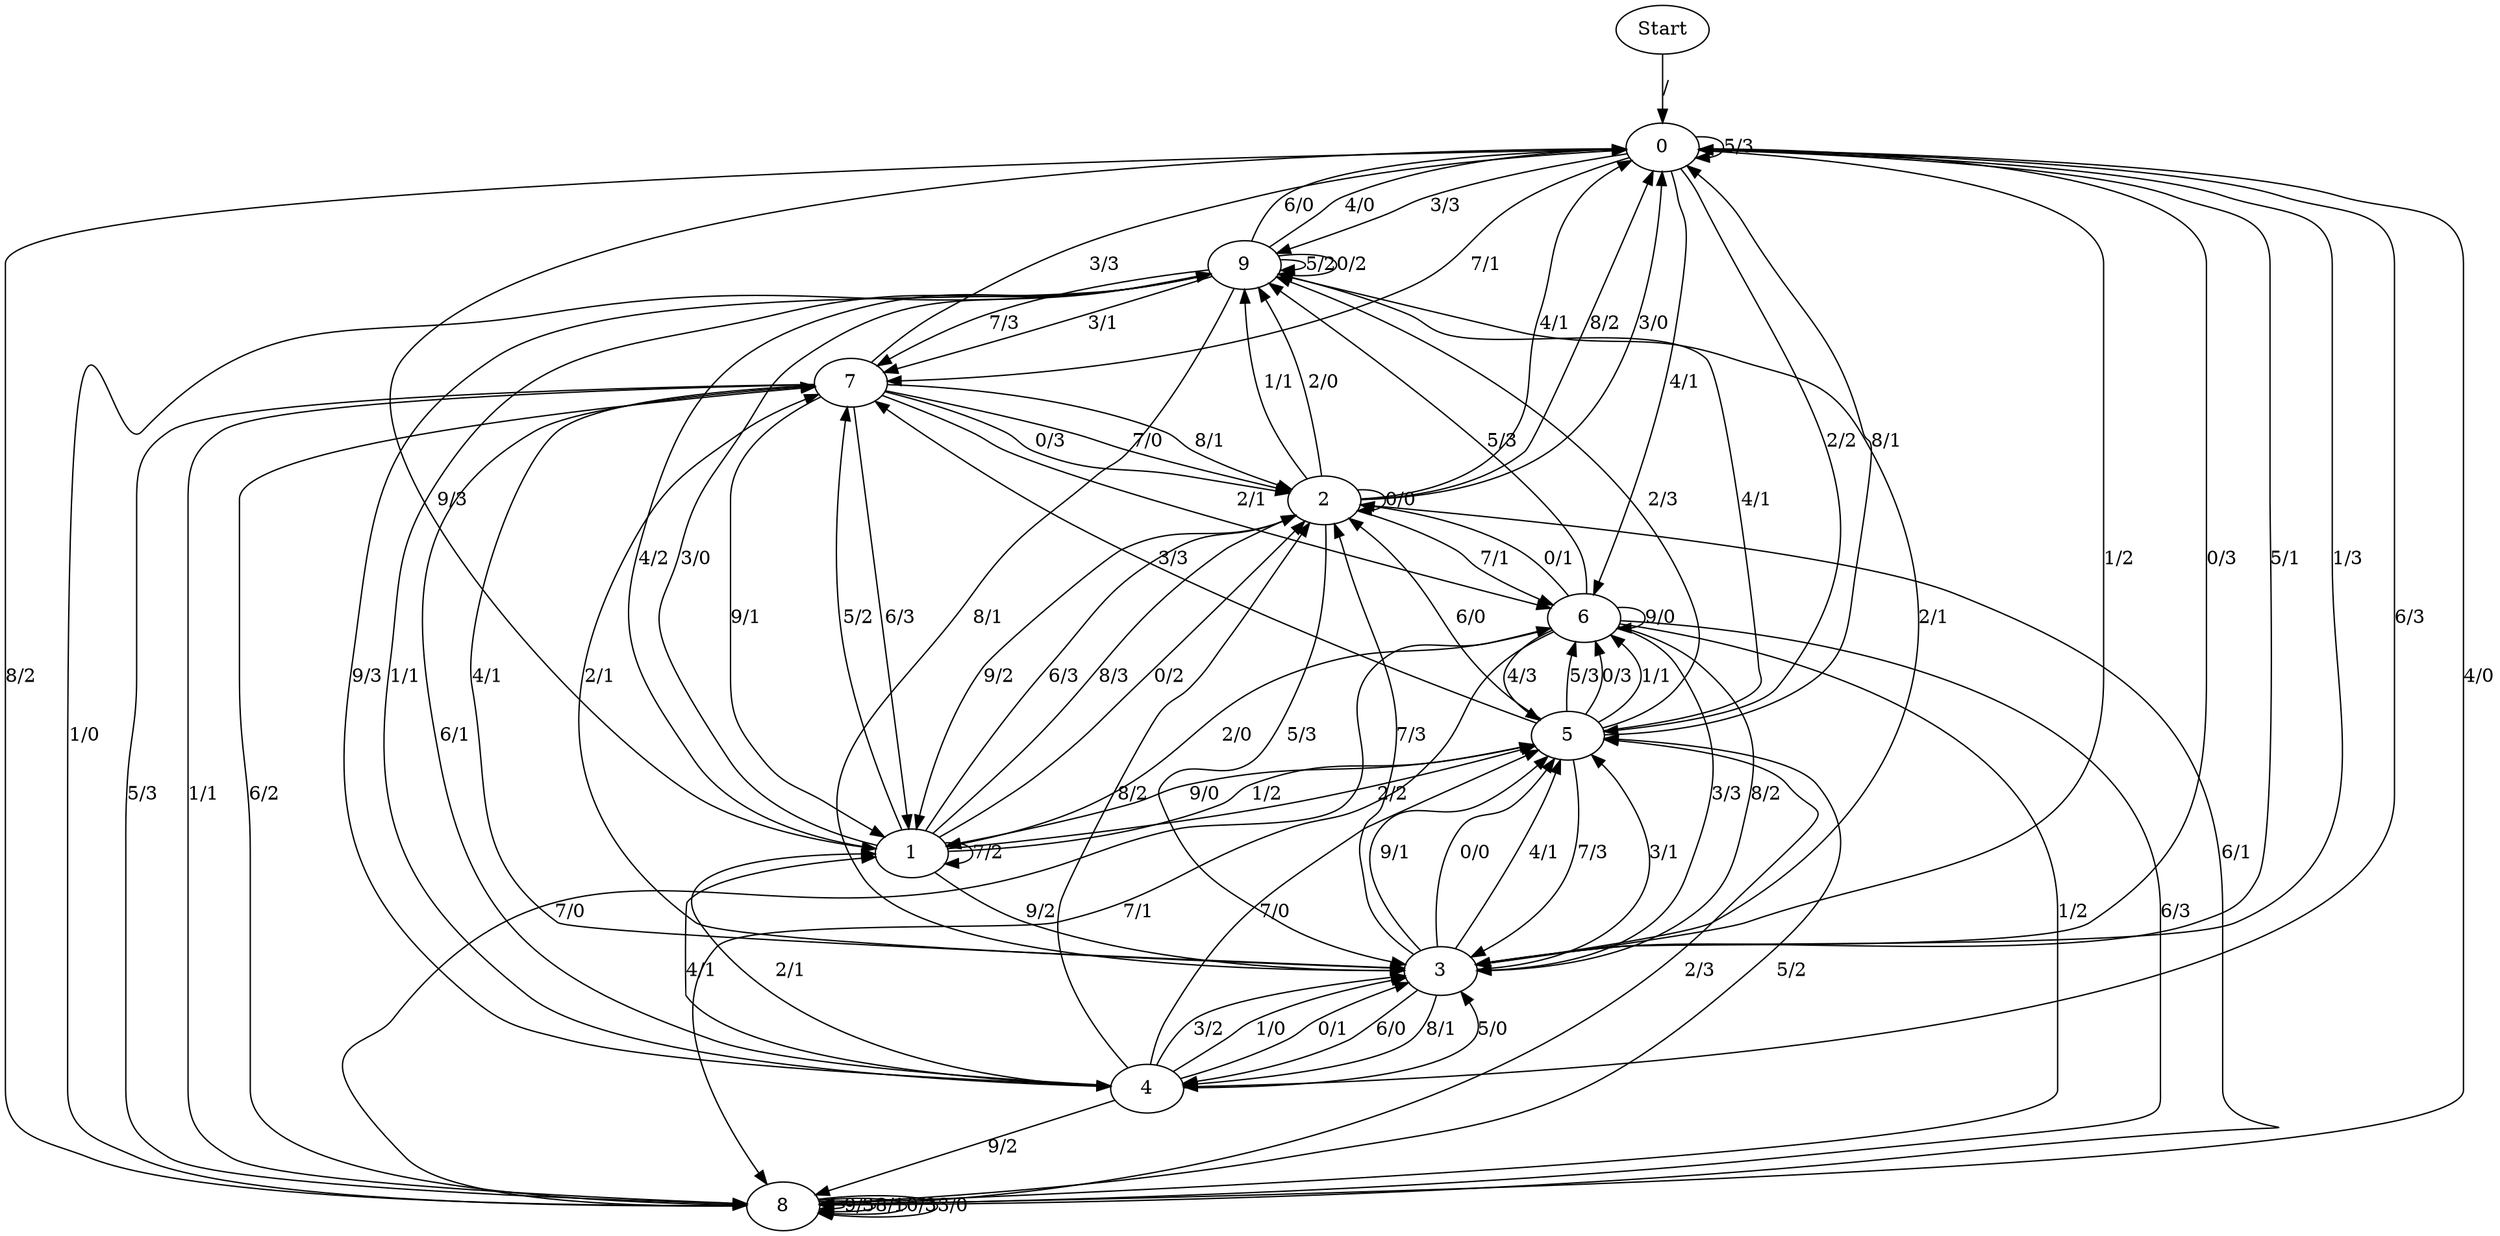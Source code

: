 digraph {
	Start -> 0 [label="/"]
	0 -> 0 [label="5/3"]
	0 -> 9 [label="3/3"]
	0 -> 4 [label="6/3"]
	0 -> 3 [label="1/2"]
	0 -> 7 [label="7/1"]
	0 -> 8 [label="8/2"]
	0 -> 1 [label="9/3"]
	0 -> 6 [label="4/1"]
	0 -> 5 [label="2/2"]
	0 -> 3 [label="0/3"]
	9 -> 9 [label="5/2"]
	9 -> 4 [label="1/1"]
	9 -> 0 [label="6/0"]
	9 -> 3 [label="8/1"]
	9 -> 7 [label="7/3"]
	9 -> 4 [label="9/3"]
	9 -> 3 [label="2/1"]
	9 -> 7 [label="3/1"]
	9 -> 0 [label="4/0"]
	9 -> 9 [label="0/2"]
	4 -> 3 [label="5/0"]
	4 -> 8 [label="9/2"]
	4 -> 3 [label="3/2"]
	4 -> 3 [label="1/0"]
	4 -> 2 [label="8/2"]
	4 -> 1 [label="2/1"]
	4 -> 1 [label="4/1"]
	4 -> 3 [label="0/1"]
	4 -> 7 [label="6/1"]
	4 -> 5 [label="7/0"]
	7 -> 1 [label="6/3"]
	7 -> 2 [label="0/3"]
	7 -> 0 [label="3/3"]
	7 -> 8 [label="5/3"]
	7 -> 6 [label="2/1"]
	7 -> 8 [label="1/1"]
	7 -> 3 [label="4/1"]
	7 -> 2 [label="7/0"]
	7 -> 1 [label="9/1"]
	7 -> 2 [label="8/1"]
	8 -> 5 [label="2/3"]
	8 -> 0 [label="4/0"]
	8 -> 7 [label="6/2"]
	8 -> 6 [label="7/0"]
	8 -> 5 [label="5/2"]
	8 -> 8 [label="9/3"]
	8 -> 9 [label="1/0"]
	8 -> 8 [label="8/1"]
	8 -> 8 [label="0/3"]
	8 -> 8 [label="3/0"]
	6 -> 8 [label="7/1"]
	6 -> 2 [label="0/1"]
	6 -> 3 [label="3/3"]
	6 -> 5 [label="4/3"]
	6 -> 3 [label="8/2"]
	6 -> 9 [label="5/3"]
	6 -> 8 [label="1/2"]
	6 -> 1 [label="2/0"]
	6 -> 8 [label="6/3"]
	6 -> 6 [label="9/0"]
	2 -> 0 [label="4/1"]
	2 -> 0 [label="8/2"]
	2 -> 1 [label="9/2"]
	2 -> 2 [label="0/0"]
	2 -> 9 [label="1/1"]
	2 -> 9 [label="2/0"]
	2 -> 0 [label="3/0"]
	2 -> 3 [label="5/3"]
	2 -> 8 [label="6/1"]
	2 -> 6 [label="7/1"]
	3 -> 4 [label="6/0"]
	3 -> 7 [label="2/1"]
	3 -> 5 [label="3/1"]
	3 -> 2 [label="7/3"]
	3 -> 4 [label="8/1"]
	3 -> 5 [label="9/1"]
	3 -> 5 [label="0/0"]
	3 -> 0 [label="5/1"]
	3 -> 0 [label="1/3"]
	3 -> 5 [label="4/1"]
	5 -> 7 [label="3/3"]
	5 -> 9 [label="4/1"]
	5 -> 9 [label="2/3"]
	5 -> 6 [label="5/3"]
	5 -> 6 [label="0/3"]
	5 -> 1 [label="9/0"]
	5 -> 2 [label="6/0"]
	5 -> 3 [label="7/3"]
	5 -> 6 [label="1/1"]
	5 -> 0 [label="8/1"]
	1 -> 5 [label="1/2"]
	1 -> 2 [label="6/3"]
	1 -> 3 [label="9/2"]
	1 -> 5 [label="2/2"]
	1 -> 2 [label="8/3"]
	1 -> 2 [label="0/2"]
	1 -> 7 [label="5/2"]
	1 -> 1 [label="7/2"]
	1 -> 9 [label="3/0"]
	1 -> 9 [label="4/2"]
}